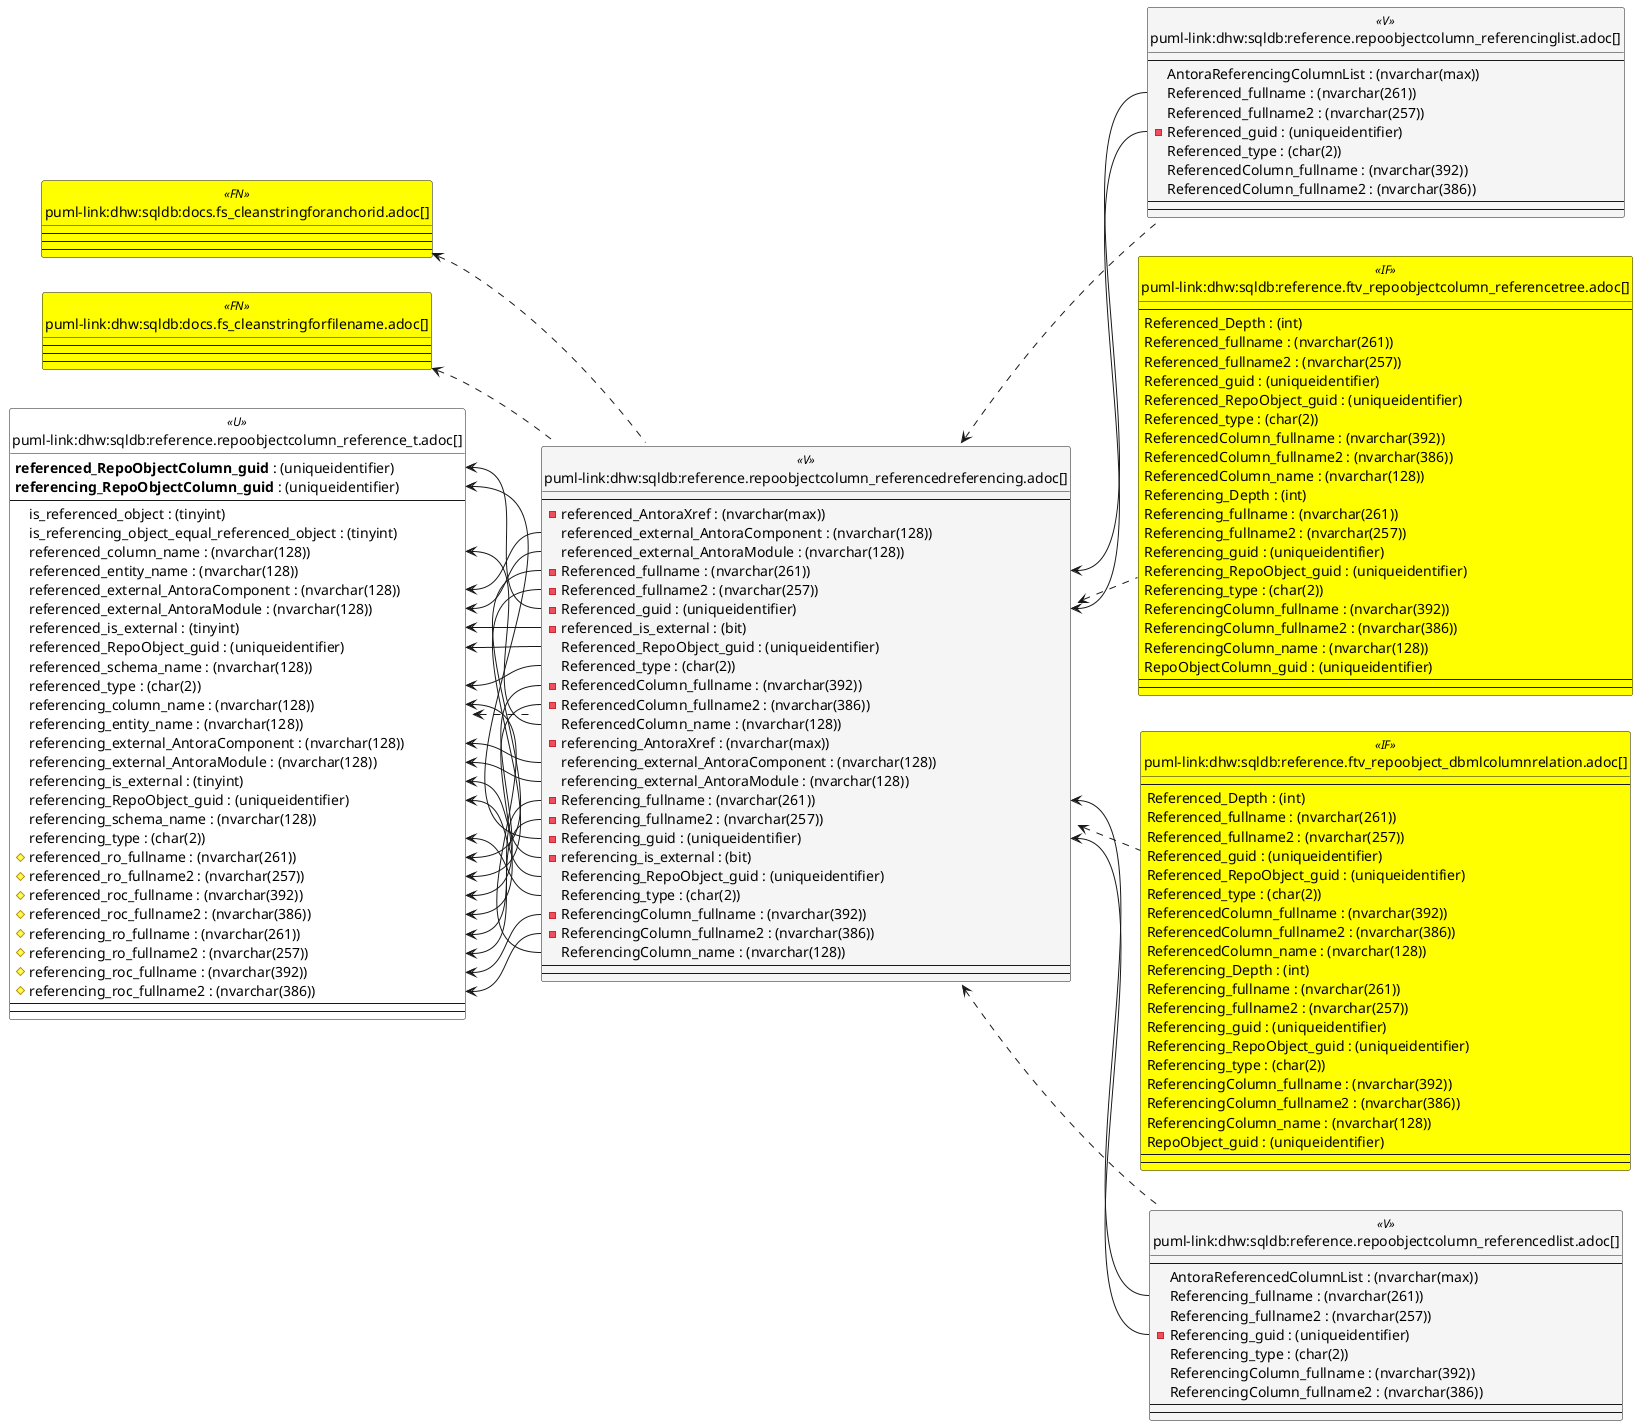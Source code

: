 @startuml
left to right direction
'top to bottom direction
hide circle
'avoide "." issues:
set namespaceSeparator none


skinparam class {
  BackgroundColor White
  BackgroundColor<<FN>> Yellow
  BackgroundColor<<FS>> Yellow
  BackgroundColor<<FT>> LightGray
  BackgroundColor<<IF>> Yellow
  BackgroundColor<<IS>> Yellow
  BackgroundColor<<P>> Aqua
  BackgroundColor<<PC>> Aqua
  BackgroundColor<<SN>> Yellow
  BackgroundColor<<SO>> SlateBlue
  BackgroundColor<<TF>> LightGray
  BackgroundColor<<TR>> Tomato
  BackgroundColor<<U>> White
  BackgroundColor<<V>> WhiteSmoke
  BackgroundColor<<X>> Aqua
  BackgroundColor<<external>> AliceBlue
}


entity "puml-link:dhw:sqldb:docs.fs_cleanstringforanchorid.adoc[]" as docs.fs_cleanStringForAnchorId << FN >> {
  --
  --
  --
}

entity "puml-link:dhw:sqldb:docs.fs_cleanstringforfilename.adoc[]" as docs.fs_cleanStringForFilename << FN >> {
  --
  --
  --
}

entity "puml-link:dhw:sqldb:reference.ftv_repoobject_dbmlcolumnrelation.adoc[]" as reference.ftv_RepoObject_DbmlColumnRelation << IF >> {
  --
  Referenced_Depth : (int)
  Referenced_fullname : (nvarchar(261))
  Referenced_fullname2 : (nvarchar(257))
  Referenced_guid : (uniqueidentifier)
  Referenced_RepoObject_guid : (uniqueidentifier)
  Referenced_type : (char(2))
  ReferencedColumn_fullname : (nvarchar(392))
  ReferencedColumn_fullname2 : (nvarchar(386))
  ReferencedColumn_name : (nvarchar(128))
  Referencing_Depth : (int)
  Referencing_fullname : (nvarchar(261))
  Referencing_fullname2 : (nvarchar(257))
  Referencing_guid : (uniqueidentifier)
  Referencing_RepoObject_guid : (uniqueidentifier)
  Referencing_type : (char(2))
  ReferencingColumn_fullname : (nvarchar(392))
  ReferencingColumn_fullname2 : (nvarchar(386))
  ReferencingColumn_name : (nvarchar(128))
  RepoObject_guid : (uniqueidentifier)
  --
  --
}

entity "puml-link:dhw:sqldb:reference.ftv_repoobjectcolumn_referencetree.adoc[]" as reference.ftv_RepoObjectColumn_ReferenceTree << IF >> {
  --
  Referenced_Depth : (int)
  Referenced_fullname : (nvarchar(261))
  Referenced_fullname2 : (nvarchar(257))
  Referenced_guid : (uniqueidentifier)
  Referenced_RepoObject_guid : (uniqueidentifier)
  Referenced_type : (char(2))
  ReferencedColumn_fullname : (nvarchar(392))
  ReferencedColumn_fullname2 : (nvarchar(386))
  ReferencedColumn_name : (nvarchar(128))
  Referencing_Depth : (int)
  Referencing_fullname : (nvarchar(261))
  Referencing_fullname2 : (nvarchar(257))
  Referencing_guid : (uniqueidentifier)
  Referencing_RepoObject_guid : (uniqueidentifier)
  Referencing_type : (char(2))
  ReferencingColumn_fullname : (nvarchar(392))
  ReferencingColumn_fullname2 : (nvarchar(386))
  ReferencingColumn_name : (nvarchar(128))
  RepoObjectColumn_guid : (uniqueidentifier)
  --
  --
}

entity "puml-link:dhw:sqldb:reference.repoobjectcolumn_reference_t.adoc[]" as reference.RepoObjectColumn_reference_T << U >> {
  **referenced_RepoObjectColumn_guid** : (uniqueidentifier)
  **referencing_RepoObjectColumn_guid** : (uniqueidentifier)
  --
  is_referenced_object : (tinyint)
  is_referencing_object_equal_referenced_object : (tinyint)
  referenced_column_name : (nvarchar(128))
  referenced_entity_name : (nvarchar(128))
  referenced_external_AntoraComponent : (nvarchar(128))
  referenced_external_AntoraModule : (nvarchar(128))
  referenced_is_external : (tinyint)
  referenced_RepoObject_guid : (uniqueidentifier)
  referenced_schema_name : (nvarchar(128))
  referenced_type : (char(2))
  referencing_column_name : (nvarchar(128))
  referencing_entity_name : (nvarchar(128))
  referencing_external_AntoraComponent : (nvarchar(128))
  referencing_external_AntoraModule : (nvarchar(128))
  referencing_is_external : (tinyint)
  referencing_RepoObject_guid : (uniqueidentifier)
  referencing_schema_name : (nvarchar(128))
  referencing_type : (char(2))
  # referenced_ro_fullname : (nvarchar(261))
  # referenced_ro_fullname2 : (nvarchar(257))
  # referenced_roc_fullname : (nvarchar(392))
  # referenced_roc_fullname2 : (nvarchar(386))
  # referencing_ro_fullname : (nvarchar(261))
  # referencing_ro_fullname2 : (nvarchar(257))
  # referencing_roc_fullname : (nvarchar(392))
  # referencing_roc_fullname2 : (nvarchar(386))
  --
  --
}

entity "puml-link:dhw:sqldb:reference.repoobjectcolumn_referencedlist.adoc[]" as reference.RepoObjectColumn_ReferencedList << V >> {
  --
  AntoraReferencedColumnList : (nvarchar(max))
  Referencing_fullname : (nvarchar(261))
  Referencing_fullname2 : (nvarchar(257))
  - Referencing_guid : (uniqueidentifier)
  Referencing_type : (char(2))
  ReferencingColumn_fullname : (nvarchar(392))
  ReferencingColumn_fullname2 : (nvarchar(386))
  --
  --
}

entity "puml-link:dhw:sqldb:reference.repoobjectcolumn_referencedreferencing.adoc[]" as reference.RepoObjectColumn_ReferencedReferencing << V >> {
  --
  - referenced_AntoraXref : (nvarchar(max))
  referenced_external_AntoraComponent : (nvarchar(128))
  referenced_external_AntoraModule : (nvarchar(128))
  - Referenced_fullname : (nvarchar(261))
  - Referenced_fullname2 : (nvarchar(257))
  - Referenced_guid : (uniqueidentifier)
  - referenced_is_external : (bit)
  Referenced_RepoObject_guid : (uniqueidentifier)
  Referenced_type : (char(2))
  - ReferencedColumn_fullname : (nvarchar(392))
  - ReferencedColumn_fullname2 : (nvarchar(386))
  ReferencedColumn_name : (nvarchar(128))
  - referencing_AntoraXref : (nvarchar(max))
  referencing_external_AntoraComponent : (nvarchar(128))
  referencing_external_AntoraModule : (nvarchar(128))
  - Referencing_fullname : (nvarchar(261))
  - Referencing_fullname2 : (nvarchar(257))
  - Referencing_guid : (uniqueidentifier)
  - referencing_is_external : (bit)
  Referencing_RepoObject_guid : (uniqueidentifier)
  Referencing_type : (char(2))
  - ReferencingColumn_fullname : (nvarchar(392))
  - ReferencingColumn_fullname2 : (nvarchar(386))
  ReferencingColumn_name : (nvarchar(128))
  --
  --
}

entity "puml-link:dhw:sqldb:reference.repoobjectcolumn_referencinglist.adoc[]" as reference.RepoObjectColumn_ReferencingList << V >> {
  --
  AntoraReferencingColumnList : (nvarchar(max))
  Referenced_fullname : (nvarchar(261))
  Referenced_fullname2 : (nvarchar(257))
  - Referenced_guid : (uniqueidentifier)
  Referenced_type : (char(2))
  ReferencedColumn_fullname : (nvarchar(392))
  ReferencedColumn_fullname2 : (nvarchar(386))
  --
  --
}

docs.fs_cleanStringForAnchorId <.. reference.RepoObjectColumn_ReferencedReferencing
docs.fs_cleanStringForFilename <.. reference.RepoObjectColumn_ReferencedReferencing
reference.RepoObjectColumn_reference_T <.. reference.RepoObjectColumn_ReferencedReferencing
reference.RepoObjectColumn_ReferencedReferencing <.. reference.ftv_RepoObjectColumn_ReferenceTree
reference.RepoObjectColumn_ReferencedReferencing <.. reference.ftv_RepoObject_DbmlColumnRelation
reference.RepoObjectColumn_ReferencedReferencing <.. reference.RepoObjectColumn_ReferencedList
reference.RepoObjectColumn_ReferencedReferencing <.. reference.RepoObjectColumn_ReferencingList
"reference.RepoObjectColumn_reference_T::referenced_column_name" <-- "reference.RepoObjectColumn_ReferencedReferencing::ReferencedColumn_name"
"reference.RepoObjectColumn_reference_T::referenced_external_AntoraComponent" <-- "reference.RepoObjectColumn_ReferencedReferencing::referenced_external_AntoraComponent"
"reference.RepoObjectColumn_reference_T::referenced_external_AntoraModule" <-- "reference.RepoObjectColumn_ReferencedReferencing::referenced_external_AntoraModule"
"reference.RepoObjectColumn_reference_T::referenced_is_external" <-- "reference.RepoObjectColumn_ReferencedReferencing::referenced_is_external"
"reference.RepoObjectColumn_reference_T::referenced_RepoObject_guid" <-- "reference.RepoObjectColumn_ReferencedReferencing::Referenced_RepoObject_guid"
"reference.RepoObjectColumn_reference_T::referenced_RepoObjectColumn_guid" <-- "reference.RepoObjectColumn_ReferencedReferencing::Referenced_guid"
"reference.RepoObjectColumn_reference_T::referenced_ro_fullname" <-- "reference.RepoObjectColumn_ReferencedReferencing::Referenced_fullname"
"reference.RepoObjectColumn_reference_T::referenced_ro_fullname2" <-- "reference.RepoObjectColumn_ReferencedReferencing::Referenced_fullname2"
"reference.RepoObjectColumn_reference_T::referenced_roc_fullname" <-- "reference.RepoObjectColumn_ReferencedReferencing::ReferencedColumn_fullname"
"reference.RepoObjectColumn_reference_T::referenced_roc_fullname2" <-- "reference.RepoObjectColumn_ReferencedReferencing::ReferencedColumn_fullname2"
"reference.RepoObjectColumn_reference_T::referenced_type" <-- "reference.RepoObjectColumn_ReferencedReferencing::Referenced_type"
"reference.RepoObjectColumn_reference_T::referencing_column_name" <-- "reference.RepoObjectColumn_ReferencedReferencing::ReferencingColumn_name"
"reference.RepoObjectColumn_reference_T::referencing_external_AntoraComponent" <-- "reference.RepoObjectColumn_ReferencedReferencing::referencing_external_AntoraComponent"
"reference.RepoObjectColumn_reference_T::referencing_external_AntoraModule" <-- "reference.RepoObjectColumn_ReferencedReferencing::referencing_external_AntoraModule"
"reference.RepoObjectColumn_reference_T::referencing_is_external" <-- "reference.RepoObjectColumn_ReferencedReferencing::referencing_is_external"
"reference.RepoObjectColumn_reference_T::referencing_RepoObject_guid" <-- "reference.RepoObjectColumn_ReferencedReferencing::Referencing_RepoObject_guid"
"reference.RepoObjectColumn_reference_T::referencing_RepoObjectColumn_guid" <-- "reference.RepoObjectColumn_ReferencedReferencing::Referencing_guid"
"reference.RepoObjectColumn_reference_T::referencing_ro_fullname" <-- "reference.RepoObjectColumn_ReferencedReferencing::Referencing_fullname"
"reference.RepoObjectColumn_reference_T::referencing_ro_fullname2" <-- "reference.RepoObjectColumn_ReferencedReferencing::Referencing_fullname2"
"reference.RepoObjectColumn_reference_T::referencing_roc_fullname" <-- "reference.RepoObjectColumn_ReferencedReferencing::ReferencingColumn_fullname"
"reference.RepoObjectColumn_reference_T::referencing_roc_fullname2" <-- "reference.RepoObjectColumn_ReferencedReferencing::ReferencingColumn_fullname2"
"reference.RepoObjectColumn_reference_T::referencing_type" <-- "reference.RepoObjectColumn_ReferencedReferencing::Referencing_type"
"reference.RepoObjectColumn_ReferencedReferencing::Referenced_fullname" <-- "reference.RepoObjectColumn_ReferencingList::Referenced_fullname"
"reference.RepoObjectColumn_ReferencedReferencing::Referenced_guid" <-- "reference.RepoObjectColumn_ReferencingList::Referenced_guid"
"reference.RepoObjectColumn_ReferencedReferencing::Referencing_fullname" <-- "reference.RepoObjectColumn_ReferencedList::Referencing_fullname"
"reference.RepoObjectColumn_ReferencedReferencing::Referencing_guid" <-- "reference.RepoObjectColumn_ReferencedList::Referencing_guid"
@enduml

